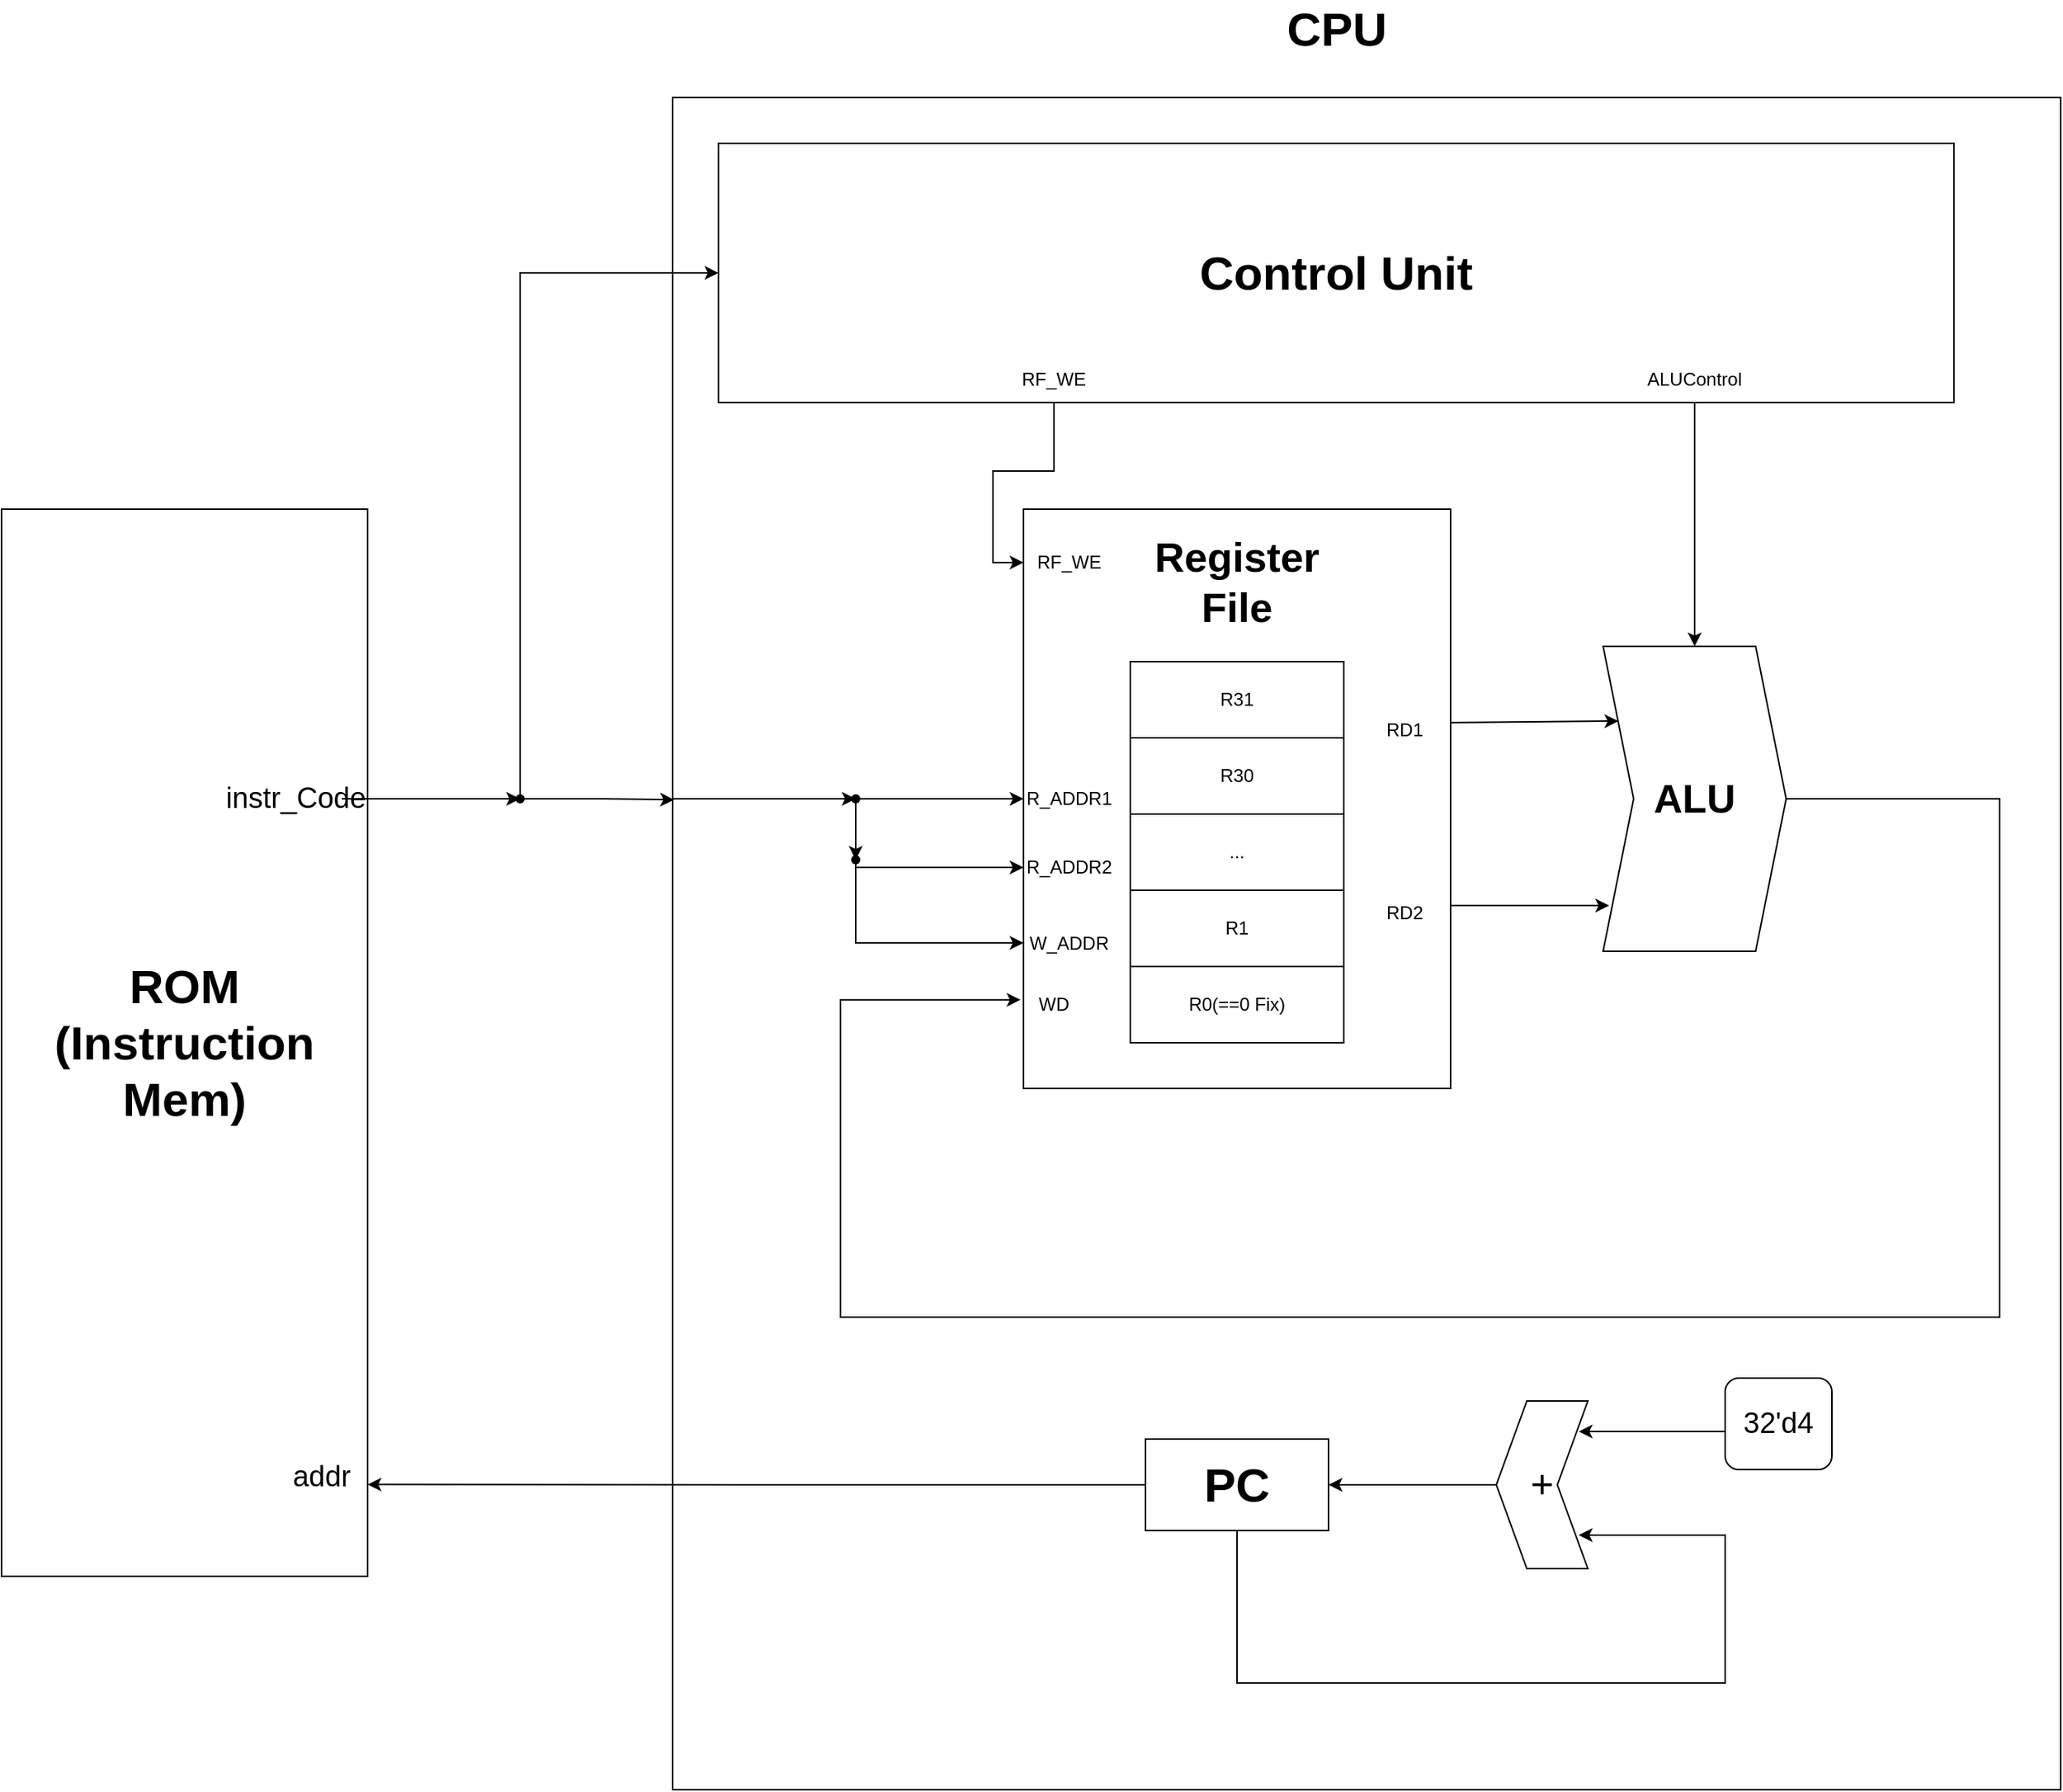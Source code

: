 <mxfile version="27.0.9">
  <diagram name="페이지-1" id="5GR2L7mvFauvSHwv0f9n">
    <mxGraphModel dx="3778" dy="2885" grid="0" gridSize="10" guides="1" tooltips="1" connect="1" arrows="1" fold="1" page="1" pageScale="1" pageWidth="827" pageHeight="1169" math="0" shadow="0">
      <root>
        <mxCell id="0" />
        <mxCell id="1" parent="0" />
        <mxCell id="LCYZ4hNQgIS06hEwQOR3-38" value="" style="rounded=0;whiteSpace=wrap;html=1;" parent="1" vertex="1">
          <mxGeometry x="-180" y="30" width="910" height="1110" as="geometry" />
        </mxCell>
        <mxCell id="LCYZ4hNQgIS06hEwQOR3-2" value="ROM&lt;div&gt;(Instruction Mem)&lt;/div&gt;" style="rounded=0;whiteSpace=wrap;html=1;fontStyle=1;fontSize=31;" parent="1" vertex="1">
          <mxGeometry x="-620" y="300" width="240" height="700" as="geometry" />
        </mxCell>
        <mxCell id="LCYZ4hNQgIS06hEwQOR3-3" value="" style="rounded=0;whiteSpace=wrap;html=1;" parent="1" vertex="1">
          <mxGeometry x="50" y="300" width="280" height="380" as="geometry" />
        </mxCell>
        <mxCell id="LCYZ4hNQgIS06hEwQOR3-4" value="" style="shape=table;startSize=0;container=1;collapsible=0;childLayout=tableLayout;" parent="1" vertex="1">
          <mxGeometry x="120" y="400" width="140" height="250" as="geometry" />
        </mxCell>
        <mxCell id="LCYZ4hNQgIS06hEwQOR3-5" value="" style="shape=tableRow;horizontal=0;startSize=0;swimlaneHead=0;swimlaneBody=0;strokeColor=inherit;top=0;left=0;bottom=0;right=0;collapsible=0;dropTarget=0;fillColor=none;points=[[0,0.5],[1,0.5]];portConstraint=eastwest;" parent="LCYZ4hNQgIS06hEwQOR3-4" vertex="1">
          <mxGeometry width="140" height="50" as="geometry" />
        </mxCell>
        <mxCell id="LCYZ4hNQgIS06hEwQOR3-6" value="R31" style="shape=partialRectangle;html=1;whiteSpace=wrap;connectable=0;strokeColor=inherit;overflow=hidden;fillColor=none;top=0;left=0;bottom=0;right=0;pointerEvents=1;" parent="LCYZ4hNQgIS06hEwQOR3-5" vertex="1">
          <mxGeometry width="140" height="50" as="geometry">
            <mxRectangle width="140" height="50" as="alternateBounds" />
          </mxGeometry>
        </mxCell>
        <mxCell id="LCYZ4hNQgIS06hEwQOR3-7" value="" style="shape=tableRow;horizontal=0;startSize=0;swimlaneHead=0;swimlaneBody=0;strokeColor=inherit;top=0;left=0;bottom=0;right=0;collapsible=0;dropTarget=0;fillColor=none;points=[[0,0.5],[1,0.5]];portConstraint=eastwest;" parent="LCYZ4hNQgIS06hEwQOR3-4" vertex="1">
          <mxGeometry y="50" width="140" height="50" as="geometry" />
        </mxCell>
        <mxCell id="LCYZ4hNQgIS06hEwQOR3-8" value="R30" style="shape=partialRectangle;html=1;whiteSpace=wrap;connectable=0;strokeColor=inherit;overflow=hidden;fillColor=none;top=0;left=0;bottom=0;right=0;pointerEvents=1;" parent="LCYZ4hNQgIS06hEwQOR3-7" vertex="1">
          <mxGeometry width="140" height="50" as="geometry">
            <mxRectangle width="140" height="50" as="alternateBounds" />
          </mxGeometry>
        </mxCell>
        <mxCell id="LCYZ4hNQgIS06hEwQOR3-9" value="" style="shape=tableRow;horizontal=0;startSize=0;swimlaneHead=0;swimlaneBody=0;strokeColor=inherit;top=0;left=0;bottom=0;right=0;collapsible=0;dropTarget=0;fillColor=none;points=[[0,0.5],[1,0.5]];portConstraint=eastwest;" parent="LCYZ4hNQgIS06hEwQOR3-4" vertex="1">
          <mxGeometry y="100" width="140" height="50" as="geometry" />
        </mxCell>
        <mxCell id="LCYZ4hNQgIS06hEwQOR3-10" value="..." style="shape=partialRectangle;html=1;whiteSpace=wrap;connectable=0;strokeColor=inherit;overflow=hidden;fillColor=none;top=0;left=0;bottom=0;right=0;pointerEvents=1;" parent="LCYZ4hNQgIS06hEwQOR3-9" vertex="1">
          <mxGeometry width="140" height="50" as="geometry">
            <mxRectangle width="140" height="50" as="alternateBounds" />
          </mxGeometry>
        </mxCell>
        <mxCell id="LCYZ4hNQgIS06hEwQOR3-11" value="" style="shape=tableRow;horizontal=0;startSize=0;swimlaneHead=0;swimlaneBody=0;strokeColor=inherit;top=0;left=0;bottom=0;right=0;collapsible=0;dropTarget=0;fillColor=none;points=[[0,0.5],[1,0.5]];portConstraint=eastwest;" parent="LCYZ4hNQgIS06hEwQOR3-4" vertex="1">
          <mxGeometry y="150" width="140" height="50" as="geometry" />
        </mxCell>
        <mxCell id="LCYZ4hNQgIS06hEwQOR3-12" value="R1" style="shape=partialRectangle;html=1;whiteSpace=wrap;connectable=0;strokeColor=inherit;overflow=hidden;fillColor=none;top=0;left=0;bottom=0;right=0;pointerEvents=1;" parent="LCYZ4hNQgIS06hEwQOR3-11" vertex="1">
          <mxGeometry width="140" height="50" as="geometry">
            <mxRectangle width="140" height="50" as="alternateBounds" />
          </mxGeometry>
        </mxCell>
        <mxCell id="LCYZ4hNQgIS06hEwQOR3-13" value="" style="shape=tableRow;horizontal=0;startSize=0;swimlaneHead=0;swimlaneBody=0;strokeColor=inherit;top=0;left=0;bottom=0;right=0;collapsible=0;dropTarget=0;fillColor=none;points=[[0,0.5],[1,0.5]];portConstraint=eastwest;" parent="LCYZ4hNQgIS06hEwQOR3-4" vertex="1">
          <mxGeometry y="200" width="140" height="50" as="geometry" />
        </mxCell>
        <mxCell id="LCYZ4hNQgIS06hEwQOR3-14" value="R0(==0 Fix)" style="shape=partialRectangle;html=1;whiteSpace=wrap;connectable=0;strokeColor=inherit;overflow=hidden;fillColor=none;top=0;left=0;bottom=0;right=0;pointerEvents=1;" parent="LCYZ4hNQgIS06hEwQOR3-13" vertex="1">
          <mxGeometry width="140" height="50" as="geometry">
            <mxRectangle width="140" height="50" as="alternateBounds" />
          </mxGeometry>
        </mxCell>
        <mxCell id="LCYZ4hNQgIS06hEwQOR3-15" value="&lt;font style=&quot;font-size: 26px;&quot;&gt;ALU&lt;/font&gt;" style="shape=step;perimeter=stepPerimeter;whiteSpace=wrap;html=1;fixedSize=1;fontStyle=1;fontSize=15;" parent="1" vertex="1">
          <mxGeometry x="430" y="390" width="120" height="200" as="geometry" />
        </mxCell>
        <mxCell id="LCYZ4hNQgIS06hEwQOR3-16" value="" style="endArrow=classic;html=1;rounded=0;entryX=0.083;entryY=0.245;entryDx=0;entryDy=0;entryPerimeter=0;" parent="1" target="LCYZ4hNQgIS06hEwQOR3-15" edge="1">
          <mxGeometry width="50" height="50" relative="1" as="geometry">
            <mxPoint x="330" y="440" as="sourcePoint" />
            <mxPoint x="380" y="390" as="targetPoint" />
          </mxGeometry>
        </mxCell>
        <mxCell id="LCYZ4hNQgIS06hEwQOR3-17" value="" style="endArrow=classic;html=1;rounded=0;entryX=0.033;entryY=0.85;entryDx=0;entryDy=0;entryPerimeter=0;" parent="1" target="LCYZ4hNQgIS06hEwQOR3-15" edge="1">
          <mxGeometry width="50" height="50" relative="1" as="geometry">
            <mxPoint x="330" y="560" as="sourcePoint" />
            <mxPoint x="380" y="510" as="targetPoint" />
          </mxGeometry>
        </mxCell>
        <mxCell id="LCYZ4hNQgIS06hEwQOR3-18" value="RD1" style="text;html=1;align=center;verticalAlign=middle;whiteSpace=wrap;rounded=0;" parent="1" vertex="1">
          <mxGeometry x="270" y="430" width="60" height="30" as="geometry" />
        </mxCell>
        <mxCell id="LCYZ4hNQgIS06hEwQOR3-19" value="RD2" style="text;html=1;align=center;verticalAlign=middle;whiteSpace=wrap;rounded=0;" parent="1" vertex="1">
          <mxGeometry x="270" y="550" width="60" height="30" as="geometry" />
        </mxCell>
        <mxCell id="LCYZ4hNQgIS06hEwQOR3-20" value="Register File" style="text;html=1;align=center;verticalAlign=middle;whiteSpace=wrap;rounded=0;fontStyle=1;fontSize=27;" parent="1" vertex="1">
          <mxGeometry x="135" y="333" width="110" height="30" as="geometry" />
        </mxCell>
        <mxCell id="LCYZ4hNQgIS06hEwQOR3-21" value="Control Unit" style="rounded=0;whiteSpace=wrap;html=1;fontStyle=1;fontSize=31;" parent="1" vertex="1">
          <mxGeometry x="-150" y="60" width="810" height="170" as="geometry" />
        </mxCell>
        <mxCell id="LCYZ4hNQgIS06hEwQOR3-23" style="edgeStyle=orthogonalEdgeStyle;rounded=0;orthogonalLoop=1;jettySize=auto;html=1;entryX=-0.007;entryY=0.847;entryDx=0;entryDy=0;entryPerimeter=0;" parent="1" source="LCYZ4hNQgIS06hEwQOR3-15" target="LCYZ4hNQgIS06hEwQOR3-3" edge="1">
          <mxGeometry relative="1" as="geometry">
            <Array as="points">
              <mxPoint x="690" y="490" />
              <mxPoint x="690" y="830" />
              <mxPoint x="-70" y="830" />
              <mxPoint x="-70" y="622" />
            </Array>
          </mxGeometry>
        </mxCell>
        <mxCell id="LCYZ4hNQgIS06hEwQOR3-24" value="WD" style="text;html=1;align=center;verticalAlign=middle;whiteSpace=wrap;rounded=0;" parent="1" vertex="1">
          <mxGeometry x="40" y="610" width="60" height="30" as="geometry" />
        </mxCell>
        <mxCell id="LCYZ4hNQgIS06hEwQOR3-25" value="RF_&lt;span style=&quot;color: rgba(0, 0, 0, 0); font-family: monospace; font-size: 0px; text-align: start; text-wrap-mode: nowrap;&quot;&gt;%3CmxGraphModel%3E%3Croot%3E%3CmxCell%20id%3D%220%22%2F%3E%3CmxCell%20id%3D%221%22%20parent%3D%220%22%2F%3E%3CmxCell%20id%3D%222%22%20value%3D%22WD%22%20style%3D%22text%3Bhtml%3D1%3Balign%3Dcenter%3BverticalAlign%3Dmiddle%3BwhiteSpace%3Dwrap%3Brounded%3D0%3B%22%20vertex%3D%221%22%20parent%3D%221%22%3E%3CmxGeometry%20x%3D%2240%22%20y%3D%22610%22%20width%3D%2260%22%20height%3D%2230%22%20as%3D%22geometry%22%2F%3E%3C%2FmxCell%3E%3C%2Froot%3E%3C%2FmxGraphModel%3E&lt;/span&gt;WE" style="text;html=1;align=center;verticalAlign=middle;whiteSpace=wrap;rounded=0;" parent="1" vertex="1">
          <mxGeometry x="50" y="320" width="60" height="30" as="geometry" />
        </mxCell>
        <mxCell id="LCYZ4hNQgIS06hEwQOR3-27" style="edgeStyle=orthogonalEdgeStyle;rounded=0;orthogonalLoop=1;jettySize=auto;html=1;entryX=0;entryY=0.5;entryDx=0;entryDy=0;" parent="1" source="LCYZ4hNQgIS06hEwQOR3-26" target="LCYZ4hNQgIS06hEwQOR3-25" edge="1">
          <mxGeometry relative="1" as="geometry" />
        </mxCell>
        <mxCell id="LCYZ4hNQgIS06hEwQOR3-26" value="RF_&lt;span style=&quot;color: rgba(0, 0, 0, 0); font-family: monospace; font-size: 0px; text-align: start; text-wrap-mode: nowrap;&quot;&gt;%3CmxGraphModel%3E%3Croot%3E%3CmxCell%20id%3D%220%22%2F%3E%3CmxCell%20id%3D%221%22%20parent%3D%220%22%2F%3E%3CmxCell%20id%3D%222%22%20value%3D%22WD%22%20style%3D%22text%3Bhtml%3D1%3Balign%3Dcenter%3BverticalAlign%3Dmiddle%3BwhiteSpace%3Dwrap%3Brounded%3D0%3B%22%20vertex%3D%221%22%20parent%3D%221%22%3E%3CmxGeometry%20x%3D%2240%22%20y%3D%22610%22%20width%3D%2260%22%20height%3D%2230%22%20as%3D%22geometry%22%2F%3E%3C%2FmxCell%3E%3C%2Froot%3E%3C%2FmxGraphModel%3E&lt;/span&gt;WE" style="text;html=1;align=center;verticalAlign=middle;whiteSpace=wrap;rounded=0;" parent="1" vertex="1">
          <mxGeometry x="40" y="200" width="60" height="30" as="geometry" />
        </mxCell>
        <mxCell id="LCYZ4hNQgIS06hEwQOR3-28" value="&lt;font style=&quot;font-size: 31px;&quot;&gt;PC&lt;/font&gt;" style="rounded=0;whiteSpace=wrap;html=1;fontStyle=1;fontSize=15;" parent="1" vertex="1">
          <mxGeometry x="130" y="910" width="120" height="60" as="geometry" />
        </mxCell>
        <mxCell id="LCYZ4hNQgIS06hEwQOR3-30" style="edgeStyle=orthogonalEdgeStyle;rounded=0;orthogonalLoop=1;jettySize=auto;html=1;exitX=1;exitY=0.5;exitDx=0;exitDy=0;entryX=1;entryY=0.5;entryDx=0;entryDy=0;" parent="1" source="LCYZ4hNQgIS06hEwQOR3-29" target="LCYZ4hNQgIS06hEwQOR3-28" edge="1">
          <mxGeometry relative="1" as="geometry" />
        </mxCell>
        <mxCell id="LCYZ4hNQgIS06hEwQOR3-29" value="&lt;font style=&quot;font-size: 26px;&quot;&gt;+&lt;/font&gt;" style="shape=step;perimeter=stepPerimeter;whiteSpace=wrap;html=1;fixedSize=1;rotation=-180;" parent="1" vertex="1">
          <mxGeometry x="360" y="885" width="60" height="110" as="geometry" />
        </mxCell>
        <mxCell id="LCYZ4hNQgIS06hEwQOR3-31" style="edgeStyle=orthogonalEdgeStyle;rounded=0;orthogonalLoop=1;jettySize=auto;html=1;exitX=0.5;exitY=1;exitDx=0;exitDy=0;entryX=0.1;entryY=0.2;entryDx=0;entryDy=0;entryPerimeter=0;" parent="1" source="LCYZ4hNQgIS06hEwQOR3-28" target="LCYZ4hNQgIS06hEwQOR3-29" edge="1">
          <mxGeometry relative="1" as="geometry">
            <Array as="points">
              <mxPoint x="190" y="1070" />
              <mxPoint x="510" y="1070" />
              <mxPoint x="510" y="973" />
            </Array>
          </mxGeometry>
        </mxCell>
        <mxCell id="LCYZ4hNQgIS06hEwQOR3-32" value="" style="endArrow=classic;html=1;rounded=0;entryX=0.1;entryY=0.818;entryDx=0;entryDy=0;entryPerimeter=0;" parent="1" target="LCYZ4hNQgIS06hEwQOR3-29" edge="1">
          <mxGeometry width="50" height="50" relative="1" as="geometry">
            <mxPoint x="510" y="905" as="sourcePoint" />
            <mxPoint x="540" y="850" as="targetPoint" />
          </mxGeometry>
        </mxCell>
        <mxCell id="LCYZ4hNQgIS06hEwQOR3-34" value="32&#39;d4" style="rounded=1;whiteSpace=wrap;html=1;fontSize=19;" parent="1" vertex="1">
          <mxGeometry x="510" y="870" width="70" height="60" as="geometry" />
        </mxCell>
        <mxCell id="LCYZ4hNQgIS06hEwQOR3-35" value="addr" style="text;html=1;align=center;verticalAlign=middle;whiteSpace=wrap;rounded=0;fontSize=19;" parent="1" vertex="1">
          <mxGeometry x="-440" y="920" width="60" height="30" as="geometry" />
        </mxCell>
        <mxCell id="LCYZ4hNQgIS06hEwQOR3-36" style="edgeStyle=orthogonalEdgeStyle;rounded=0;orthogonalLoop=1;jettySize=auto;html=1;exitX=0;exitY=0.5;exitDx=0;exitDy=0;entryX=1;entryY=0.914;entryDx=0;entryDy=0;entryPerimeter=0;" parent="1" source="LCYZ4hNQgIS06hEwQOR3-28" target="LCYZ4hNQgIS06hEwQOR3-2" edge="1">
          <mxGeometry relative="1" as="geometry" />
        </mxCell>
        <mxCell id="LCYZ4hNQgIS06hEwQOR3-39" value="CPU" style="text;html=1;align=center;verticalAlign=middle;whiteSpace=wrap;rounded=0;fontStyle=1;fontSize=31;" parent="1" vertex="1">
          <mxGeometry x="142.5" y="-30" width="225" height="30" as="geometry" />
        </mxCell>
        <mxCell id="LCYZ4hNQgIS06hEwQOR3-40" value="instr_Code" style="text;html=1;align=center;verticalAlign=middle;whiteSpace=wrap;rounded=0;fontSize=19;" parent="1" vertex="1">
          <mxGeometry x="-457" y="475" width="60" height="30" as="geometry" />
        </mxCell>
        <mxCell id="LCYZ4hNQgIS06hEwQOR3-41" style="edgeStyle=orthogonalEdgeStyle;rounded=0;orthogonalLoop=1;jettySize=auto;html=1;entryX=0.001;entryY=0.415;entryDx=0;entryDy=0;entryPerimeter=0;" parent="1" source="LCYZ4hNQgIS06hEwQOR3-44" target="LCYZ4hNQgIS06hEwQOR3-38" edge="1">
          <mxGeometry relative="1" as="geometry" />
        </mxCell>
        <mxCell id="LCYZ4hNQgIS06hEwQOR3-42" value="" style="endArrow=classic;html=1;rounded=0;entryX=0;entryY=0.5;entryDx=0;entryDy=0;" parent="1" source="LCYZ4hNQgIS06hEwQOR3-51" target="LCYZ4hNQgIS06hEwQOR3-3" edge="1">
          <mxGeometry width="50" height="50" relative="1" as="geometry">
            <mxPoint x="-180" y="490" as="sourcePoint" />
            <mxPoint x="-130" y="440" as="targetPoint" />
          </mxGeometry>
        </mxCell>
        <mxCell id="LCYZ4hNQgIS06hEwQOR3-43" value="" style="edgeStyle=orthogonalEdgeStyle;rounded=0;orthogonalLoop=1;jettySize=auto;html=1;entryDx=0;entryDy=0;entryPerimeter=0;" parent="1" source="LCYZ4hNQgIS06hEwQOR3-40" target="LCYZ4hNQgIS06hEwQOR3-44" edge="1">
          <mxGeometry relative="1" as="geometry">
            <mxPoint x="-383" y="490" as="sourcePoint" />
            <mxPoint x="-179" y="491" as="targetPoint" />
          </mxGeometry>
        </mxCell>
        <mxCell id="LCYZ4hNQgIS06hEwQOR3-45" style="edgeStyle=orthogonalEdgeStyle;rounded=0;orthogonalLoop=1;jettySize=auto;html=1;entryX=0;entryY=0.5;entryDx=0;entryDy=0;" parent="1" source="LCYZ4hNQgIS06hEwQOR3-44" target="LCYZ4hNQgIS06hEwQOR3-21" edge="1">
          <mxGeometry relative="1" as="geometry">
            <Array as="points">
              <mxPoint x="-280" y="145" />
            </Array>
          </mxGeometry>
        </mxCell>
        <mxCell id="LCYZ4hNQgIS06hEwQOR3-44" value="" style="shape=waypoint;sketch=0;fillStyle=solid;size=6;pointerEvents=1;points=[];fillColor=none;resizable=0;rotatable=0;perimeter=centerPerimeter;snapToPoint=1;" parent="1" vertex="1">
          <mxGeometry x="-290" y="480" width="20" height="20" as="geometry" />
        </mxCell>
        <mxCell id="LCYZ4hNQgIS06hEwQOR3-46" value="R_ADDR1" style="text;html=1;align=center;verticalAlign=middle;whiteSpace=wrap;rounded=0;" parent="1" vertex="1">
          <mxGeometry x="50" y="475" width="60" height="30" as="geometry" />
        </mxCell>
        <mxCell id="LCYZ4hNQgIS06hEwQOR3-47" value="R_ADDR2" style="text;html=1;align=center;verticalAlign=middle;whiteSpace=wrap;rounded=0;" parent="1" vertex="1">
          <mxGeometry x="50" y="520" width="60" height="30" as="geometry" />
        </mxCell>
        <mxCell id="LCYZ4hNQgIS06hEwQOR3-50" value="" style="endArrow=classic;html=1;rounded=0;entryDx=0;entryDy=0;" parent="1" target="LCYZ4hNQgIS06hEwQOR3-51" edge="1">
          <mxGeometry width="50" height="50" relative="1" as="geometry">
            <mxPoint x="-180" y="490" as="sourcePoint" />
            <mxPoint x="50" y="490" as="targetPoint" />
          </mxGeometry>
        </mxCell>
        <mxCell id="LCYZ4hNQgIS06hEwQOR3-52" style="edgeStyle=orthogonalEdgeStyle;rounded=0;orthogonalLoop=1;jettySize=auto;html=1;entryX=0;entryY=0.5;entryDx=0;entryDy=0;" parent="1" source="LCYZ4hNQgIS06hEwQOR3-57" target="LCYZ4hNQgIS06hEwQOR3-47" edge="1">
          <mxGeometry relative="1" as="geometry">
            <Array as="points">
              <mxPoint x="-60" y="535" />
            </Array>
          </mxGeometry>
        </mxCell>
        <mxCell id="LCYZ4hNQgIS06hEwQOR3-51" value="" style="shape=waypoint;sketch=0;fillStyle=solid;size=6;pointerEvents=1;points=[];fillColor=none;resizable=0;rotatable=0;perimeter=centerPerimeter;snapToPoint=1;" parent="1" vertex="1">
          <mxGeometry x="-70" y="480" width="20" height="20" as="geometry" />
        </mxCell>
        <mxCell id="LCYZ4hNQgIS06hEwQOR3-53" value="W_ADDR" style="text;html=1;align=center;verticalAlign=middle;whiteSpace=wrap;rounded=0;" parent="1" vertex="1">
          <mxGeometry x="50" y="569.5" width="60" height="30" as="geometry" />
        </mxCell>
        <mxCell id="LCYZ4hNQgIS06hEwQOR3-56" value="" style="edgeStyle=orthogonalEdgeStyle;rounded=0;orthogonalLoop=1;jettySize=auto;html=1;entryDx=0;entryDy=0;" parent="1" source="LCYZ4hNQgIS06hEwQOR3-51" target="LCYZ4hNQgIS06hEwQOR3-57" edge="1">
          <mxGeometry relative="1" as="geometry">
            <mxPoint x="-60" y="490" as="sourcePoint" />
            <mxPoint x="50" y="535" as="targetPoint" />
            <Array as="points" />
          </mxGeometry>
        </mxCell>
        <mxCell id="LCYZ4hNQgIS06hEwQOR3-58" style="edgeStyle=orthogonalEdgeStyle;rounded=0;orthogonalLoop=1;jettySize=auto;html=1;entryX=0;entryY=0.5;entryDx=0;entryDy=0;" parent="1" source="LCYZ4hNQgIS06hEwQOR3-57" target="LCYZ4hNQgIS06hEwQOR3-53" edge="1">
          <mxGeometry relative="1" as="geometry">
            <Array as="points">
              <mxPoint x="-60" y="584" />
            </Array>
          </mxGeometry>
        </mxCell>
        <mxCell id="LCYZ4hNQgIS06hEwQOR3-57" value="" style="shape=waypoint;sketch=0;fillStyle=solid;size=6;pointerEvents=1;points=[];fillColor=none;resizable=0;rotatable=0;perimeter=centerPerimeter;snapToPoint=1;" parent="1" vertex="1">
          <mxGeometry x="-70" y="520" width="20" height="20" as="geometry" />
        </mxCell>
        <mxCell id="hHvR9LQ6iCno9mDcRgYA-2" style="edgeStyle=orthogonalEdgeStyle;rounded=0;orthogonalLoop=1;jettySize=auto;html=1;entryX=0.5;entryY=0;entryDx=0;entryDy=0;" parent="1" source="hHvR9LQ6iCno9mDcRgYA-1" target="LCYZ4hNQgIS06hEwQOR3-15" edge="1">
          <mxGeometry relative="1" as="geometry" />
        </mxCell>
        <mxCell id="hHvR9LQ6iCno9mDcRgYA-1" value="ALUControl" style="text;html=1;align=center;verticalAlign=middle;whiteSpace=wrap;rounded=0;" parent="1" vertex="1">
          <mxGeometry x="435" y="200" width="110" height="30" as="geometry" />
        </mxCell>
      </root>
    </mxGraphModel>
  </diagram>
</mxfile>

